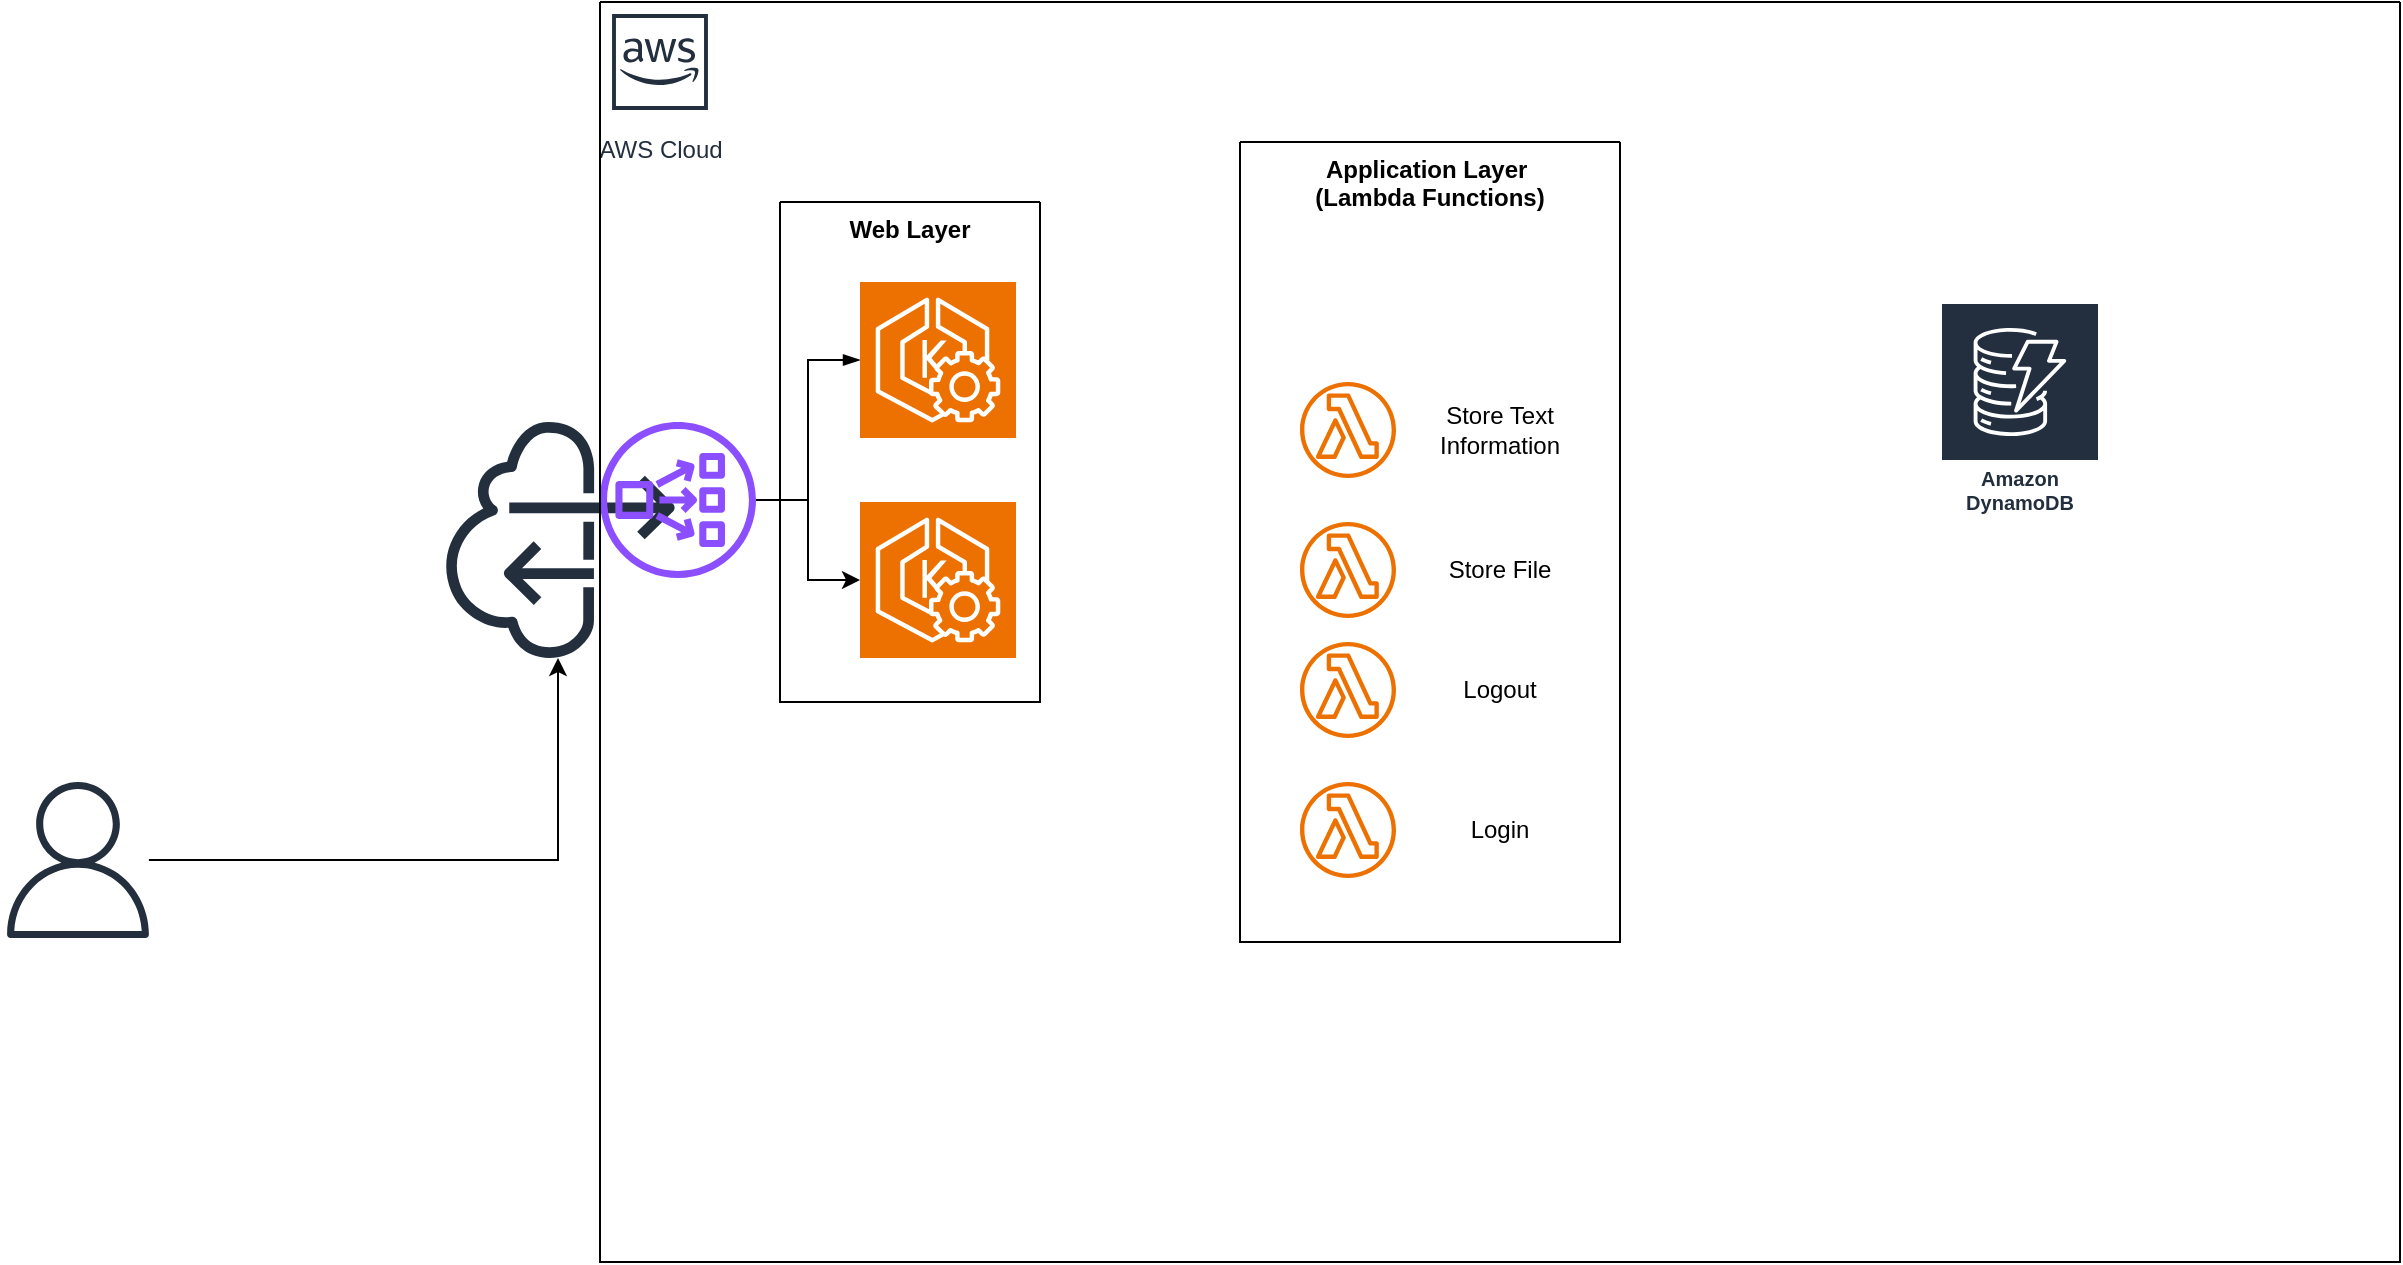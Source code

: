 <mxfile version="25.0.3">
  <diagram name="Page-1" id="vFpYMWI1yVWAeUo4FVjm">
    <mxGraphModel dx="2229" dy="783" grid="1" gridSize="10" guides="1" tooltips="1" connect="1" arrows="1" fold="1" page="1" pageScale="1" pageWidth="850" pageHeight="1100" math="0" shadow="0">
      <root>
        <mxCell id="0" />
        <mxCell id="1" parent="0" />
        <mxCell id="hIhgCdVLF3Vg3sOLox0Q-2" value="" style="sketch=0;outlineConnect=0;fontColor=#232F3E;gradientColor=none;fillColor=#232F3D;strokeColor=none;dashed=0;verticalLabelPosition=bottom;verticalAlign=top;align=center;html=1;fontSize=12;fontStyle=0;aspect=fixed;pointerEvents=1;shape=mxgraph.aws4.internet_alt22;rotation=-90;" vertex="1" parent="1">
          <mxGeometry x="20" y="420" width="118" height="118" as="geometry" />
        </mxCell>
        <mxCell id="hIhgCdVLF3Vg3sOLox0Q-5" style="edgeStyle=orthogonalEdgeStyle;rounded=0;orthogonalLoop=1;jettySize=auto;html=1;" edge="1" parent="1" source="hIhgCdVLF3Vg3sOLox0Q-3" target="hIhgCdVLF3Vg3sOLox0Q-2">
          <mxGeometry relative="1" as="geometry">
            <mxPoint x="-30" y="480" as="targetPoint" />
          </mxGeometry>
        </mxCell>
        <mxCell id="hIhgCdVLF3Vg3sOLox0Q-3" value="" style="sketch=0;outlineConnect=0;fontColor=#232F3E;gradientColor=none;fillColor=#232F3D;strokeColor=none;dashed=0;verticalLabelPosition=bottom;verticalAlign=top;align=center;html=1;fontSize=12;fontStyle=0;aspect=fixed;pointerEvents=1;shape=mxgraph.aws4.user;" vertex="1" parent="1">
          <mxGeometry x="-200" y="600" width="78" height="78" as="geometry" />
        </mxCell>
        <mxCell id="hIhgCdVLF3Vg3sOLox0Q-7" value="AWS Cloud" style="sketch=0;outlineConnect=0;fontColor=#232F3E;gradientColor=none;strokeColor=#232F3E;fillColor=#ffffff;dashed=0;verticalLabelPosition=bottom;verticalAlign=top;align=center;html=1;fontSize=12;fontStyle=0;aspect=fixed;shape=mxgraph.aws4.resourceIcon;resIcon=mxgraph.aws4.aws_cloud;" vertex="1" parent="1">
          <mxGeometry x="100" y="210" width="60" height="60" as="geometry" />
        </mxCell>
        <mxCell id="hIhgCdVLF3Vg3sOLox0Q-13" value="" style="edgeStyle=orthogonalEdgeStyle;rounded=0;orthogonalLoop=1;jettySize=auto;html=1;" edge="1" parent="1" source="hIhgCdVLF3Vg3sOLox0Q-9" target="hIhgCdVLF3Vg3sOLox0Q-11">
          <mxGeometry relative="1" as="geometry" />
        </mxCell>
        <mxCell id="hIhgCdVLF3Vg3sOLox0Q-9" value="" style="sketch=0;outlineConnect=0;fontColor=#232F3E;gradientColor=none;fillColor=#8C4FFF;strokeColor=none;dashed=0;verticalLabelPosition=bottom;verticalAlign=top;align=center;html=1;fontSize=12;fontStyle=0;aspect=fixed;pointerEvents=1;shape=mxgraph.aws4.network_load_balancer;" vertex="1" parent="1">
          <mxGeometry x="100" y="420" width="78" height="78" as="geometry" />
        </mxCell>
        <mxCell id="hIhgCdVLF3Vg3sOLox0Q-14" value="" style="edgeStyle=orthogonalEdgeStyle;rounded=0;orthogonalLoop=1;jettySize=auto;html=1;endArrow=blockThin;endFill=1;" edge="1" parent="1" source="hIhgCdVLF3Vg3sOLox0Q-9" target="hIhgCdVLF3Vg3sOLox0Q-10">
          <mxGeometry relative="1" as="geometry" />
        </mxCell>
        <mxCell id="hIhgCdVLF3Vg3sOLox0Q-10" value="" style="sketch=0;points=[[0,0,0],[0.25,0,0],[0.5,0,0],[0.75,0,0],[1,0,0],[0,1,0],[0.25,1,0],[0.5,1,0],[0.75,1,0],[1,1,0],[0,0.25,0],[0,0.5,0],[0,0.75,0],[1,0.25,0],[1,0.5,0],[1,0.75,0]];outlineConnect=0;fontColor=#232F3E;fillColor=#ED7100;strokeColor=#ffffff;dashed=0;verticalLabelPosition=bottom;verticalAlign=top;align=center;html=1;fontSize=12;fontStyle=0;aspect=fixed;shape=mxgraph.aws4.resourceIcon;resIcon=mxgraph.aws4.eks_distro;" vertex="1" parent="1">
          <mxGeometry x="230" y="350" width="78" height="78" as="geometry" />
        </mxCell>
        <mxCell id="hIhgCdVLF3Vg3sOLox0Q-11" value="" style="sketch=0;points=[[0,0,0],[0.25,0,0],[0.5,0,0],[0.75,0,0],[1,0,0],[0,1,0],[0.25,1,0],[0.5,1,0],[0.75,1,0],[1,1,0],[0,0.25,0],[0,0.5,0],[0,0.75,0],[1,0.25,0],[1,0.5,0],[1,0.75,0]];outlineConnect=0;fontColor=#232F3E;fillColor=#ED7100;strokeColor=#ffffff;dashed=0;verticalLabelPosition=bottom;verticalAlign=top;align=center;html=1;fontSize=12;fontStyle=0;aspect=fixed;shape=mxgraph.aws4.resourceIcon;resIcon=mxgraph.aws4.eks_distro;" vertex="1" parent="1">
          <mxGeometry x="230" y="460" width="78" height="78" as="geometry" />
        </mxCell>
        <mxCell id="hIhgCdVLF3Vg3sOLox0Q-16" value="Web Layer" style="swimlane;startSize=0;verticalAlign=top;" vertex="1" parent="1">
          <mxGeometry x="190" y="310" width="130" height="250" as="geometry" />
        </mxCell>
        <mxCell id="hIhgCdVLF3Vg3sOLox0Q-22" value="" style="swimlane;startSize=0;" vertex="1" parent="1">
          <mxGeometry x="100" y="210" width="900" height="630" as="geometry" />
        </mxCell>
        <mxCell id="hIhgCdVLF3Vg3sOLox0Q-8" value="Amazon DynamoDB" style="sketch=0;outlineConnect=0;fontColor=#232F3E;gradientColor=none;strokeColor=#ffffff;fillColor=#232F3E;dashed=0;verticalLabelPosition=middle;verticalAlign=bottom;align=center;html=1;whiteSpace=wrap;fontSize=10;fontStyle=1;spacing=3;shape=mxgraph.aws4.productIcon;prIcon=mxgraph.aws4.dynamodb;" vertex="1" parent="hIhgCdVLF3Vg3sOLox0Q-22">
          <mxGeometry x="670" y="150" width="80" height="110" as="geometry" />
        </mxCell>
        <mxCell id="hIhgCdVLF3Vg3sOLox0Q-28" value="Application Layer &#xa;(Lambda Functions)" style="swimlane;startSize=0;verticalAlign=top;" vertex="1" parent="hIhgCdVLF3Vg3sOLox0Q-22">
          <mxGeometry x="320" y="70" width="190" height="400" as="geometry" />
        </mxCell>
        <mxCell id="hIhgCdVLF3Vg3sOLox0Q-27" value="" style="sketch=0;outlineConnect=0;fontColor=#232F3E;gradientColor=none;fillColor=#ED7100;strokeColor=none;dashed=0;verticalLabelPosition=bottom;verticalAlign=top;align=center;html=1;fontSize=12;fontStyle=0;aspect=fixed;pointerEvents=1;shape=mxgraph.aws4.lambda_function;" vertex="1" parent="hIhgCdVLF3Vg3sOLox0Q-28">
          <mxGeometry x="30" y="320" width="48" height="48" as="geometry" />
        </mxCell>
        <mxCell id="hIhgCdVLF3Vg3sOLox0Q-29" value="Login" style="text;strokeColor=none;align=center;fillColor=none;html=1;verticalAlign=middle;whiteSpace=wrap;rounded=0;" vertex="1" parent="hIhgCdVLF3Vg3sOLox0Q-28">
          <mxGeometry x="90" y="329" width="80" height="30" as="geometry" />
        </mxCell>
        <mxCell id="hIhgCdVLF3Vg3sOLox0Q-30" value="" style="sketch=0;outlineConnect=0;fontColor=#232F3E;gradientColor=none;fillColor=#ED7100;strokeColor=none;dashed=0;verticalLabelPosition=bottom;verticalAlign=top;align=center;html=1;fontSize=12;fontStyle=0;aspect=fixed;pointerEvents=1;shape=mxgraph.aws4.lambda_function;" vertex="1" parent="hIhgCdVLF3Vg3sOLox0Q-28">
          <mxGeometry x="30" y="250" width="48" height="48" as="geometry" />
        </mxCell>
        <mxCell id="hIhgCdVLF3Vg3sOLox0Q-31" value="Logout" style="text;strokeColor=none;align=center;fillColor=none;html=1;verticalAlign=middle;whiteSpace=wrap;rounded=0;" vertex="1" parent="hIhgCdVLF3Vg3sOLox0Q-28">
          <mxGeometry x="90" y="259" width="80" height="30" as="geometry" />
        </mxCell>
        <mxCell id="hIhgCdVLF3Vg3sOLox0Q-32" value="" style="sketch=0;outlineConnect=0;fontColor=#232F3E;gradientColor=none;fillColor=#ED7100;strokeColor=none;dashed=0;verticalLabelPosition=bottom;verticalAlign=top;align=center;html=1;fontSize=12;fontStyle=0;aspect=fixed;pointerEvents=1;shape=mxgraph.aws4.lambda_function;" vertex="1" parent="hIhgCdVLF3Vg3sOLox0Q-28">
          <mxGeometry x="30" y="190" width="48" height="48" as="geometry" />
        </mxCell>
        <mxCell id="hIhgCdVLF3Vg3sOLox0Q-33" value="Store File" style="text;strokeColor=none;align=center;fillColor=none;html=1;verticalAlign=middle;whiteSpace=wrap;rounded=0;" vertex="1" parent="hIhgCdVLF3Vg3sOLox0Q-28">
          <mxGeometry x="90" y="199" width="80" height="30" as="geometry" />
        </mxCell>
        <mxCell id="hIhgCdVLF3Vg3sOLox0Q-34" value="" style="sketch=0;outlineConnect=0;fontColor=#232F3E;gradientColor=none;fillColor=#ED7100;strokeColor=none;dashed=0;verticalLabelPosition=bottom;verticalAlign=top;align=center;html=1;fontSize=12;fontStyle=0;aspect=fixed;pointerEvents=1;shape=mxgraph.aws4.lambda_function;" vertex="1" parent="hIhgCdVLF3Vg3sOLox0Q-28">
          <mxGeometry x="30" y="120" width="48" height="48" as="geometry" />
        </mxCell>
        <mxCell id="hIhgCdVLF3Vg3sOLox0Q-35" value="Store Text Information" style="text;strokeColor=none;align=center;fillColor=none;html=1;verticalAlign=middle;whiteSpace=wrap;rounded=0;" vertex="1" parent="hIhgCdVLF3Vg3sOLox0Q-28">
          <mxGeometry x="90" y="129" width="80" height="30" as="geometry" />
        </mxCell>
      </root>
    </mxGraphModel>
  </diagram>
</mxfile>
